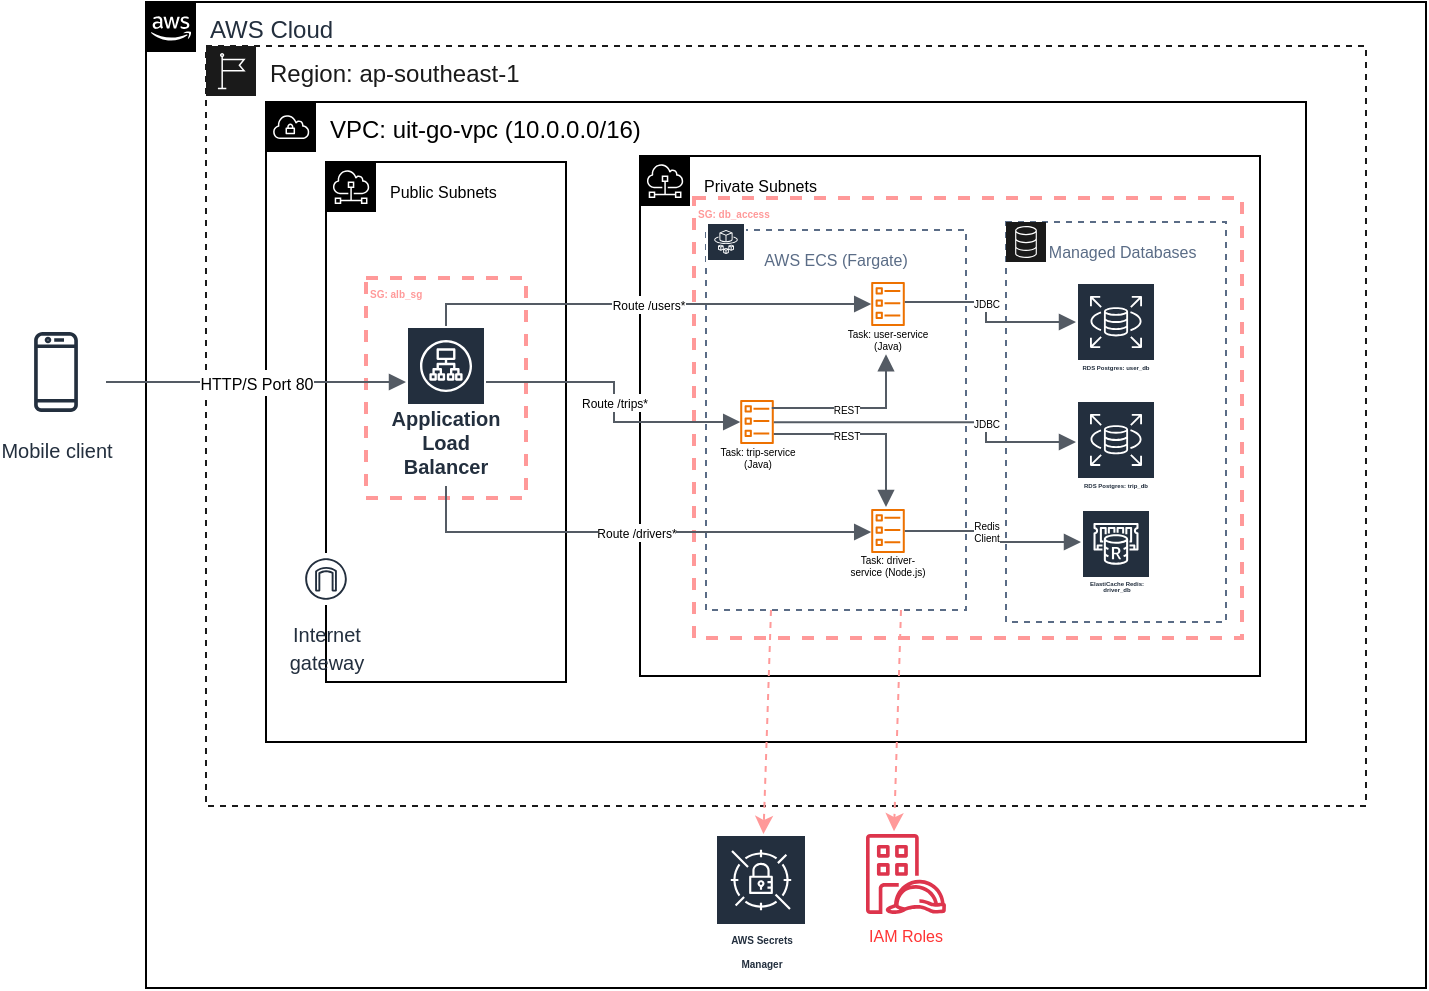 <mxfile version="28.2.8">
  <diagram name="Page-1" id="kWgTGeKVX_L_1lp--_oI">
    <mxGraphModel dx="1042" dy="574" grid="1" gridSize="10" guides="1" tooltips="1" connect="1" arrows="1" fold="1" page="1" pageScale="1" pageWidth="850" pageHeight="1100" math="0" shadow="0">
      <root>
        <mxCell id="0" />
        <mxCell id="1" parent="0" />
        <mxCell id="MYI60DQwBX1vdfQ8OJyh-6" value="&lt;b&gt;SG: db_access&lt;/b&gt;" style="fontStyle=0;verticalAlign=top;align=left;spacingTop=-2;fillColor=none;rounded=0;whiteSpace=wrap;html=1;strokeColor=#FF9999;strokeWidth=2;dashed=1;container=1;collapsible=0;expand=0;recursiveResize=0;fontColor=#FF9999;fontSize=5;" vertex="1" parent="1">
          <mxGeometry x="394" y="188" width="274" height="220" as="geometry" />
        </mxCell>
        <mxCell id="AGyfPp4a-E6NhmDgXsE--1" value="AWS Cloud" style="points=[[0,0],[0.25,0],[0.5,0],[0.75,0],[1,0],[1,0.25],[1,0.5],[1,0.75],[1,1],[0.75,1],[0.5,1],[0.25,1],[0,1],[0,0.75],[0,0.5],[0,0.25]];outlineConnect=0;gradientColor=none;html=1;whiteSpace=wrap;fontSize=12;fontStyle=0;container=1;pointerEvents=0;collapsible=0;recursiveResize=0;shape=mxgraph.aws4.group;grIcon=mxgraph.aws4.group_aws_cloud_alt;strokeColor=#000000;fillColor=none;verticalAlign=top;align=left;spacingLeft=30;fontColor=#232F3E;dashed=0;" parent="1" vertex="1">
          <mxGeometry x="120" y="90" width="640" height="493" as="geometry" />
        </mxCell>
        <mxCell id="MYI60DQwBX1vdfQ8OJyh-7" value="&lt;font style=&quot;font-size: 5px;&quot;&gt;AWS Secrets Manager&lt;/font&gt;" style="sketch=0;outlineConnect=0;fontColor=#232F3E;gradientColor=none;strokeColor=#ffffff;fillColor=#232F3E;dashed=0;verticalLabelPosition=middle;verticalAlign=bottom;align=center;html=1;whiteSpace=wrap;fontSize=10;fontStyle=1;spacing=3;shape=mxgraph.aws4.productIcon;prIcon=mxgraph.aws4.secrets_manager;" vertex="1" parent="AGyfPp4a-E6NhmDgXsE--1">
          <mxGeometry x="284.5" y="416" width="46" height="73" as="geometry" />
        </mxCell>
        <mxCell id="MYI60DQwBX1vdfQ8OJyh-8" value="" style="sketch=0;outlineConnect=0;fontColor=#232F3E;gradientColor=none;fillColor=#DD344C;strokeColor=none;dashed=0;verticalLabelPosition=bottom;verticalAlign=top;align=center;html=1;fontSize=12;fontStyle=0;aspect=fixed;pointerEvents=1;shape=mxgraph.aws4.identity_access_management_iam_roles_anywhere;" vertex="1" parent="AGyfPp4a-E6NhmDgXsE--1">
          <mxGeometry x="360" y="416" width="40" height="40" as="geometry" />
        </mxCell>
        <mxCell id="MYI60DQwBX1vdfQ8OJyh-9" value="&lt;font style=&quot;font-size: 8px; color: rgb(255, 51, 51);&quot;&gt;IAM Roles&lt;/font&gt;" style="text;html=1;whiteSpace=wrap;strokeColor=none;fillColor=none;align=center;verticalAlign=middle;rounded=0;" vertex="1" parent="AGyfPp4a-E6NhmDgXsE--1">
          <mxGeometry x="350" y="451" width="60" height="30" as="geometry" />
        </mxCell>
        <mxCell id="AGyfPp4a-E6NhmDgXsE--2" value="Region: ap-southeast-1" style="sketch=0;outlineConnect=0;gradientColor=none;html=1;whiteSpace=wrap;fontSize=12;fontStyle=0;shape=mxgraph.aws4.group;grIcon=mxgraph.aws4.group_region;strokeColor=#1A1A1A;fillColor=none;verticalAlign=top;align=left;spacingLeft=30;fontColor=#1A1A1A;dashed=1;" parent="1" vertex="1">
          <mxGeometry x="150" y="112" width="580" height="380" as="geometry" />
        </mxCell>
        <mxCell id="AGyfPp4a-E6NhmDgXsE--3" value="&lt;font style=&quot;font-size: 10px;&quot;&gt;Mobile client&lt;/font&gt;" style="sketch=0;outlineConnect=0;fontColor=#232F3E;gradientColor=none;strokeColor=#232F3E;fillColor=#ffffff;dashed=0;verticalLabelPosition=bottom;verticalAlign=top;align=center;html=1;fontSize=12;fontStyle=0;aspect=fixed;shape=mxgraph.aws4.resourceIcon;resIcon=mxgraph.aws4.mobile_client;" parent="1" vertex="1">
          <mxGeometry x="50" y="250" width="50" height="50" as="geometry" />
        </mxCell>
        <mxCell id="AGyfPp4a-E6NhmDgXsE--4" value="&lt;font style=&quot;color: rgb(0, 0, 0);&quot;&gt;VPC: uit-go-vpc (10.0.0.0/16)&lt;/font&gt;" style="sketch=0;outlineConnect=0;gradientColor=none;html=1;whiteSpace=wrap;fontSize=12;fontStyle=0;shape=mxgraph.aws4.group;grIcon=mxgraph.aws4.group_vpc;strokeColor=#000000;fillColor=none;verticalAlign=top;align=left;spacingLeft=30;fontColor=#879196;dashed=0;" parent="1" vertex="1">
          <mxGeometry x="180" y="140" width="520" height="320" as="geometry" />
        </mxCell>
        <mxCell id="AGyfPp4a-E6NhmDgXsE--5" value="&lt;font style=&quot;font-size: 8px; color: rgb(0, 0, 0);&quot;&gt;Public Subnets&lt;/font&gt;" style="sketch=0;outlineConnect=0;gradientColor=none;html=1;whiteSpace=wrap;fontSize=12;fontStyle=0;shape=mxgraph.aws4.group;grIcon=mxgraph.aws4.group_subnet;strokeColor=#000000;fillColor=none;verticalAlign=top;align=left;spacingLeft=30;fontColor=#879196;dashed=0;" parent="1" vertex="1">
          <mxGeometry x="210" y="170" width="120" height="260" as="geometry" />
        </mxCell>
        <mxCell id="AGyfPp4a-E6NhmDgXsE--6" value="&lt;font style=&quot;font-size: 8px; color: rgb(0, 0, 0);&quot;&gt;Private Subnets&lt;/font&gt;" style="sketch=0;outlineConnect=0;gradientColor=none;html=1;whiteSpace=wrap;fontSize=12;fontStyle=0;shape=mxgraph.aws4.group;grIcon=mxgraph.aws4.group_subnet;strokeColor=#000000;fillColor=none;verticalAlign=top;align=left;spacingLeft=30;fontColor=#879196;dashed=0;" parent="1" vertex="1">
          <mxGeometry x="367" y="167" width="310" height="260" as="geometry" />
        </mxCell>
        <mxCell id="AGyfPp4a-E6NhmDgXsE--7" value="&lt;font style=&quot;font-size: 10px;&quot;&gt;Internet&lt;br&gt;gateway&lt;/font&gt;" style="sketch=0;outlineConnect=0;fontColor=#232F3E;gradientColor=none;strokeColor=#232F3E;fillColor=#ffffff;dashed=0;verticalLabelPosition=bottom;verticalAlign=top;align=center;html=1;fontSize=12;fontStyle=0;aspect=fixed;shape=mxgraph.aws4.resourceIcon;resIcon=mxgraph.aws4.internet_gateway;" parent="1" vertex="1">
          <mxGeometry x="197" y="365.51" width="26" height="26" as="geometry" />
        </mxCell>
        <mxCell id="AGyfPp4a-E6NhmDgXsE--8" value="Application Load Balancer" style="sketch=0;outlineConnect=0;fontColor=#232F3E;gradientColor=none;strokeColor=#ffffff;fillColor=#232F3E;dashed=0;verticalLabelPosition=middle;verticalAlign=bottom;align=center;html=1;whiteSpace=wrap;fontSize=10;fontStyle=1;spacing=3;shape=mxgraph.aws4.productIcon;prIcon=mxgraph.aws4.application_load_balancer;" parent="1" vertex="1">
          <mxGeometry x="250" y="252.05" width="40" height="80" as="geometry" />
        </mxCell>
        <mxCell id="AGyfPp4a-E6NhmDgXsE--9" value="&lt;font style=&quot;font-size: 8px;&quot;&gt;AWS ECS (Fargate)&lt;/font&gt;" style="fillColor=none;strokeColor=#5A6C86;dashed=1;verticalAlign=top;fontStyle=0;fontColor=#5A6C86;whiteSpace=wrap;html=1;align=center;" parent="1" vertex="1">
          <mxGeometry x="400" y="204" width="130" height="190" as="geometry" />
        </mxCell>
        <mxCell id="AGyfPp4a-E6NhmDgXsE--10" value="" style="sketch=0;outlineConnect=0;fontColor=#232F3E;gradientColor=none;strokeColor=#ffffff;fillColor=#232F3E;dashed=0;verticalLabelPosition=middle;verticalAlign=bottom;align=center;html=1;whiteSpace=wrap;fontSize=10;fontStyle=1;spacing=3;shape=mxgraph.aws4.productIcon;prIcon=mxgraph.aws4.fargate;" parent="1" vertex="1">
          <mxGeometry x="400" y="200" width="20" height="20" as="geometry" />
        </mxCell>
        <mxCell id="AGyfPp4a-E6NhmDgXsE--13" value="" style="sketch=0;outlineConnect=0;fontColor=#232F3E;gradientColor=none;fillColor=#ED7100;strokeColor=none;dashed=0;verticalLabelPosition=bottom;verticalAlign=top;align=center;html=1;fontSize=12;fontStyle=0;aspect=fixed;pointerEvents=1;shape=mxgraph.aws4.ecs_task;" parent="1" vertex="1">
          <mxGeometry x="417" y="288.97" width="17" height="22.05" as="geometry" />
        </mxCell>
        <mxCell id="AGyfPp4a-E6NhmDgXsE--14" value="Task: trip-service (Java)" style="text;html=1;whiteSpace=wrap;strokeColor=none;fillColor=none;align=center;verticalAlign=middle;rounded=0;fontSize=5;" parent="1" vertex="1">
          <mxGeometry x="404.5" y="311.02" width="42" height="11.02" as="geometry" />
        </mxCell>
        <mxCell id="AGyfPp4a-E6NhmDgXsE--15" value="" style="sketch=0;outlineConnect=0;fontColor=#232F3E;gradientColor=none;fillColor=#ED7100;strokeColor=none;dashed=0;verticalLabelPosition=bottom;verticalAlign=top;align=center;html=1;fontSize=12;fontStyle=0;aspect=fixed;pointerEvents=1;shape=mxgraph.aws4.ecs_task;" parent="1" vertex="1">
          <mxGeometry x="482.5" y="230" width="17" height="22.05" as="geometry" />
        </mxCell>
        <mxCell id="AGyfPp4a-E6NhmDgXsE--16" value="Task: user-service (Java)" style="text;html=1;whiteSpace=wrap;strokeColor=none;fillColor=none;align=center;verticalAlign=middle;rounded=0;fontSize=5;" parent="1" vertex="1">
          <mxGeometry x="466" y="252.05" width="50" height="11.02" as="geometry" />
        </mxCell>
        <mxCell id="AGyfPp4a-E6NhmDgXsE--17" value="" style="sketch=0;outlineConnect=0;fontColor=#232F3E;gradientColor=none;fillColor=#ED7100;strokeColor=none;dashed=0;verticalLabelPosition=bottom;verticalAlign=top;align=center;html=1;fontSize=12;fontStyle=0;aspect=fixed;pointerEvents=1;shape=mxgraph.aws4.ecs_task;" parent="1" vertex="1">
          <mxGeometry x="482.5" y="343.46" width="17" height="22.05" as="geometry" />
        </mxCell>
        <mxCell id="AGyfPp4a-E6NhmDgXsE--18" value="Task: driver-service (Node.js)" style="text;html=1;whiteSpace=wrap;strokeColor=none;fillColor=none;align=center;verticalAlign=middle;rounded=0;fontSize=5;" parent="1" vertex="1">
          <mxGeometry x="470" y="365.51" width="42" height="11.02" as="geometry" />
        </mxCell>
        <mxCell id="AGyfPp4a-E6NhmDgXsE--19" value="&lt;font style=&quot;font-size: 8px;&quot;&gt;&amp;nbsp; &amp;nbsp;Managed Databases&lt;/font&gt;" style="fillColor=none;strokeColor=#5A6C86;dashed=1;verticalAlign=top;fontStyle=0;fontColor=#5A6C86;whiteSpace=wrap;html=1;align=center;" parent="1" vertex="1">
          <mxGeometry x="550" y="200" width="110" height="200" as="geometry" />
        </mxCell>
        <mxCell id="AGyfPp4a-E6NhmDgXsE--22" value="&lt;font style=&quot;font-size: 3px;&quot;&gt;RDS Postgres: user_db&lt;/font&gt;" style="sketch=0;outlineConnect=0;fontColor=#232F3E;gradientColor=none;strokeColor=#ffffff;fillColor=#232F3E;dashed=0;verticalLabelPosition=middle;verticalAlign=bottom;align=center;html=1;whiteSpace=wrap;fontSize=10;fontStyle=1;spacing=3;shape=mxgraph.aws4.productIcon;prIcon=mxgraph.aws4.rds;" parent="1" vertex="1">
          <mxGeometry x="585" y="230" width="40" height="50" as="geometry" />
        </mxCell>
        <mxCell id="AGyfPp4a-E6NhmDgXsE--23" value="&lt;font style=&quot;font-size: 3px;&quot;&gt;RDS Postgres: trip_db&lt;/font&gt;" style="sketch=0;outlineConnect=0;fontColor=#232F3E;gradientColor=none;strokeColor=#ffffff;fillColor=#232F3E;dashed=0;verticalLabelPosition=middle;verticalAlign=bottom;align=center;html=1;whiteSpace=wrap;fontSize=10;fontStyle=1;spacing=3;shape=mxgraph.aws4.productIcon;prIcon=mxgraph.aws4.rds;" parent="1" vertex="1">
          <mxGeometry x="585" y="288.97" width="40" height="50" as="geometry" />
        </mxCell>
        <mxCell id="AGyfPp4a-E6NhmDgXsE--24" value="&lt;font&gt;ElastiCache Redis: driver_db&lt;/font&gt;" style="sketch=0;outlineConnect=0;fontColor=#232F3E;gradientColor=none;strokeColor=#ffffff;fillColor=#232F3E;dashed=0;verticalLabelPosition=middle;verticalAlign=bottom;align=center;html=1;whiteSpace=wrap;fontSize=3;fontStyle=1;spacing=3;shape=mxgraph.aws4.productIcon;prIcon=mxgraph.aws4.elasticache_for_redis;" parent="1" vertex="1">
          <mxGeometry x="587.5" y="343.46" width="35" height="46.54" as="geometry" />
        </mxCell>
        <mxCell id="AGyfPp4a-E6NhmDgXsE--25" value="" style="sketch=0;points=[[0,0,0],[0.25,0,0],[0.5,0,0],[0.75,0,0],[1,0,0],[0,1,0],[0.25,1,0],[0.5,1,0],[0.75,1,0],[1,1,0],[0,0.25,0],[0,0.5,0],[0,0.75,0],[1,0.25,0],[1,0.5,0],[1,0.75,0]];outlineConnect=0;fontColor=#232F3E;fillColor=#1A1A1A;strokeColor=#ffffff;dashed=0;verticalLabelPosition=bottom;verticalAlign=top;align=center;html=1;fontSize=12;fontStyle=0;aspect=fixed;shape=mxgraph.aws4.resourceIcon;resIcon=mxgraph.aws4.database;" parent="1" vertex="1">
          <mxGeometry x="550" y="200" width="20" height="20" as="geometry" />
        </mxCell>
        <mxCell id="MYI60DQwBX1vdfQ8OJyh-4" value="&lt;b&gt;&lt;font style=&quot;color: rgb(255, 153, 153);&quot;&gt;SG: alb_sg&lt;/font&gt;&lt;/b&gt;" style="fontStyle=0;verticalAlign=top;align=left;spacingTop=-2;fillColor=none;rounded=0;whiteSpace=wrap;html=1;strokeColor=#FF9999;strokeWidth=2;dashed=1;container=1;collapsible=0;expand=0;recursiveResize=0;fontColor=#FF0000;fontSize=5;" vertex="1" parent="1">
          <mxGeometry x="230" y="228" width="80" height="110" as="geometry" />
        </mxCell>
        <mxCell id="AGyfPp4a-E6NhmDgXsE--26" value="&lt;font style=&quot;font-size: 8px;&quot;&gt;HTTP/S Port 80&lt;/font&gt;" style="edgeStyle=orthogonalEdgeStyle;html=1;endArrow=block;elbow=vertical;startArrow=none;endFill=1;strokeColor=#545B64;rounded=0;" parent="1" source="AGyfPp4a-E6NhmDgXsE--3" target="AGyfPp4a-E6NhmDgXsE--8" edge="1">
          <mxGeometry width="100" relative="1" as="geometry">
            <mxPoint x="302" y="350" as="sourcePoint" />
            <mxPoint x="396" y="350" as="targetPoint" />
            <Array as="points">
              <mxPoint x="170" y="280" />
              <mxPoint x="170" y="280" />
            </Array>
          </mxGeometry>
        </mxCell>
        <mxCell id="AGyfPp4a-E6NhmDgXsE--27" value="&lt;font style=&quot;font-size: 6px;&quot;&gt;Route /trips*&lt;/font&gt;" style="edgeStyle=orthogonalEdgeStyle;html=1;endArrow=block;elbow=vertical;startArrow=none;endFill=1;strokeColor=#545B64;rounded=0;fontSize=8;" parent="1" source="AGyfPp4a-E6NhmDgXsE--8" target="AGyfPp4a-E6NhmDgXsE--13" edge="1">
          <mxGeometry width="100" relative="1" as="geometry">
            <mxPoint x="330" y="340" as="sourcePoint" />
            <mxPoint x="430" y="340" as="targetPoint" />
            <Array as="points">
              <mxPoint x="354" y="280" />
              <mxPoint x="354" y="300" />
            </Array>
          </mxGeometry>
        </mxCell>
        <mxCell id="AGyfPp4a-E6NhmDgXsE--28" value="&lt;font style=&quot;font-size: 6px;&quot;&gt;Route /drivers*&lt;/font&gt;" style="edgeStyle=orthogonalEdgeStyle;html=1;endArrow=block;elbow=vertical;startArrow=none;endFill=1;strokeColor=#545B64;rounded=0;fontSize=8;" parent="1" source="AGyfPp4a-E6NhmDgXsE--8" target="AGyfPp4a-E6NhmDgXsE--17" edge="1">
          <mxGeometry width="100" relative="1" as="geometry">
            <mxPoint x="290" y="340" as="sourcePoint" />
            <mxPoint x="447" y="360" as="targetPoint" />
            <Array as="points">
              <mxPoint x="340" y="355" />
              <mxPoint x="340" y="355" />
            </Array>
          </mxGeometry>
        </mxCell>
        <mxCell id="AGyfPp4a-E6NhmDgXsE--30" value="&lt;font style=&quot;font-size: 6px;&quot;&gt;Route /users*&lt;/font&gt;" style="edgeStyle=orthogonalEdgeStyle;html=1;endArrow=block;elbow=vertical;startArrow=none;endFill=1;strokeColor=#545B64;rounded=0;fontSize=8;" parent="1" source="AGyfPp4a-E6NhmDgXsE--8" target="AGyfPp4a-E6NhmDgXsE--15" edge="1">
          <mxGeometry width="100" relative="1" as="geometry">
            <mxPoint x="370" y="430" as="sourcePoint" />
            <mxPoint x="583" y="453" as="targetPoint" />
            <Array as="points">
              <mxPoint x="270" y="241" />
            </Array>
          </mxGeometry>
        </mxCell>
        <mxCell id="AGyfPp4a-E6NhmDgXsE--31" value="&lt;font style=&quot;font-size: 5px;&quot;&gt;REST&lt;/font&gt;" style="edgeStyle=orthogonalEdgeStyle;html=1;endArrow=block;elbow=vertical;startArrow=none;endFill=1;strokeColor=#545B64;rounded=0;fontSize=8;entryX=0.5;entryY=1;entryDx=0;entryDy=0;" parent="1" edge="1">
          <mxGeometry x="-0.117" width="100" relative="1" as="geometry">
            <mxPoint x="432.894" y="293" as="sourcePoint" />
            <mxPoint x="490" y="266.07" as="targetPoint" />
            <Array as="points">
              <mxPoint x="490" y="293" />
            </Array>
            <mxPoint as="offset" />
          </mxGeometry>
        </mxCell>
        <mxCell id="AGyfPp4a-E6NhmDgXsE--32" value="&lt;font style=&quot;font-size: 5px;&quot;&gt;REST&lt;/font&gt;" style="edgeStyle=orthogonalEdgeStyle;html=1;endArrow=block;elbow=vertical;startArrow=none;endFill=1;strokeColor=#545B64;rounded=0;fontSize=8;" parent="1" edge="1">
          <mxGeometry x="-0.22" width="100" relative="1" as="geometry">
            <mxPoint x="433.894" y="306" as="sourcePoint" />
            <mxPoint x="490" y="342.46" as="targetPoint" />
            <Array as="points">
              <mxPoint x="490" y="306" />
            </Array>
            <mxPoint as="offset" />
          </mxGeometry>
        </mxCell>
        <mxCell id="AGyfPp4a-E6NhmDgXsE--33" value="&lt;font style=&quot;font-size: 5px;&quot;&gt;JDBC&lt;/font&gt;" style="edgeStyle=orthogonalEdgeStyle;html=1;endArrow=block;elbow=vertical;startArrow=none;endFill=1;strokeColor=#545B64;rounded=0;fontSize=8;" parent="1" target="AGyfPp4a-E6NhmDgXsE--22" edge="1">
          <mxGeometry x="-0.151" width="100" relative="1" as="geometry">
            <mxPoint x="499.394" y="240" as="sourcePoint" />
            <mxPoint x="585" y="255" as="targetPoint" />
            <Array as="points">
              <mxPoint x="540" y="240" />
              <mxPoint x="540" y="250" />
            </Array>
            <mxPoint as="offset" />
          </mxGeometry>
        </mxCell>
        <mxCell id="AGyfPp4a-E6NhmDgXsE--34" value="&lt;font style=&quot;font-size: 5px;&quot;&gt;JDBC&lt;/font&gt;" style="edgeStyle=orthogonalEdgeStyle;html=1;endArrow=block;elbow=vertical;startArrow=none;endFill=1;strokeColor=#545B64;rounded=0;fontSize=8;" parent="1" edge="1">
          <mxGeometry x="0.318" width="100" relative="1" as="geometry">
            <mxPoint x="433.894" y="300.071" as="sourcePoint" />
            <mxPoint x="585" y="310" as="targetPoint" />
            <Array as="points">
              <mxPoint x="540" y="300" />
              <mxPoint x="540" y="310" />
            </Array>
            <mxPoint as="offset" />
          </mxGeometry>
        </mxCell>
        <mxCell id="AGyfPp4a-E6NhmDgXsE--35" value="Redis&lt;div&gt;&lt;span style=&quot;background-color: light-dark(#ffffff, var(--ge-dark-color, #121212)); color: light-dark(rgb(0, 0, 0), rgb(255, 255, 255));&quot;&gt;Client&lt;/span&gt;&lt;/div&gt;" style="edgeStyle=orthogonalEdgeStyle;html=1;endArrow=block;elbow=vertical;startArrow=none;endFill=1;strokeColor=#545B64;rounded=0;fontSize=5;" parent="1" source="AGyfPp4a-E6NhmDgXsE--17" target="AGyfPp4a-E6NhmDgXsE--24" edge="1">
          <mxGeometry x="-0.132" width="100" relative="1" as="geometry">
            <mxPoint x="560" y="470" as="sourcePoint" />
            <mxPoint x="646" y="485" as="targetPoint" />
            <Array as="points">
              <mxPoint x="540" y="355" />
              <mxPoint x="540" y="360" />
            </Array>
            <mxPoint as="offset" />
          </mxGeometry>
        </mxCell>
        <mxCell id="MYI60DQwBX1vdfQ8OJyh-13" value="" style="endArrow=classic;html=1;rounded=0;dashed=1;strokeColor=#FF9999;exitX=0.75;exitY=1;exitDx=0;exitDy=0;entryX=0.35;entryY=-0.035;entryDx=0;entryDy=0;entryPerimeter=0;" edge="1" parent="1" source="AGyfPp4a-E6NhmDgXsE--9" target="MYI60DQwBX1vdfQ8OJyh-8">
          <mxGeometry width="50" height="50" relative="1" as="geometry">
            <mxPoint x="493.038" y="400.08" as="sourcePoint" />
            <mxPoint x="493.006" y="500" as="targetPoint" />
          </mxGeometry>
        </mxCell>
        <mxCell id="MYI60DQwBX1vdfQ8OJyh-14" value="" style="endArrow=classic;html=1;rounded=0;dashed=1;strokeColor=#FF9999;exitX=0.25;exitY=1;exitDx=0;exitDy=0;" edge="1" parent="1" source="AGyfPp4a-E6NhmDgXsE--9" target="MYI60DQwBX1vdfQ8OJyh-7">
          <mxGeometry width="50" height="50" relative="1" as="geometry">
            <mxPoint x="425.242" y="400" as="sourcePoint" />
            <mxPoint x="425" y="500" as="targetPoint" />
          </mxGeometry>
        </mxCell>
      </root>
    </mxGraphModel>
  </diagram>
</mxfile>
